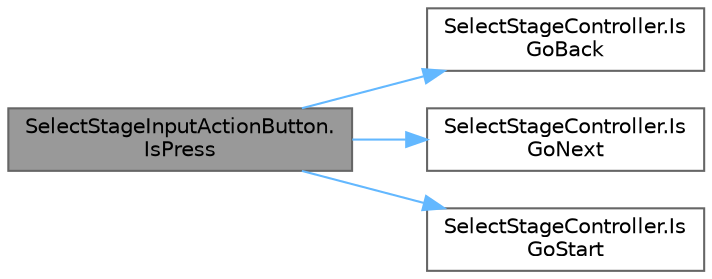 digraph "SelectStageInputActionButton.IsPress"
{
 // LATEX_PDF_SIZE
  bgcolor="transparent";
  edge [fontname=Helvetica,fontsize=10,labelfontname=Helvetica,labelfontsize=10];
  node [fontname=Helvetica,fontsize=10,shape=box,height=0.2,width=0.4];
  rankdir="LR";
  Node1 [id="Node000001",label="SelectStageInputActionButton.\lIsPress",height=0.2,width=0.4,color="gray40", fillcolor="grey60", style="filled", fontcolor="black",tooltip=" "];
  Node1 -> Node2 [id="edge1_Node000001_Node000002",color="steelblue1",style="solid",tooltip=" "];
  Node2 [id="Node000002",label="SelectStageController.Is\lGoBack",height=0.2,width=0.4,color="grey40", fillcolor="white", style="filled",URL="$class_select_stage_controller.html#a4f56ee4fc63fa8d1c5fb6e1046f0abc5",tooltip=" "];
  Node1 -> Node3 [id="edge2_Node000001_Node000003",color="steelblue1",style="solid",tooltip=" "];
  Node3 [id="Node000003",label="SelectStageController.Is\lGoNext",height=0.2,width=0.4,color="grey40", fillcolor="white", style="filled",URL="$class_select_stage_controller.html#a5c0921353656813d212026722fd57d97",tooltip=" "];
  Node1 -> Node4 [id="edge3_Node000001_Node000004",color="steelblue1",style="solid",tooltip=" "];
  Node4 [id="Node000004",label="SelectStageController.Is\lGoStart",height=0.2,width=0.4,color="grey40", fillcolor="white", style="filled",URL="$class_select_stage_controller.html#a1caf5f00b69a94064a99ce2f6736640c",tooltip=" "];
}
